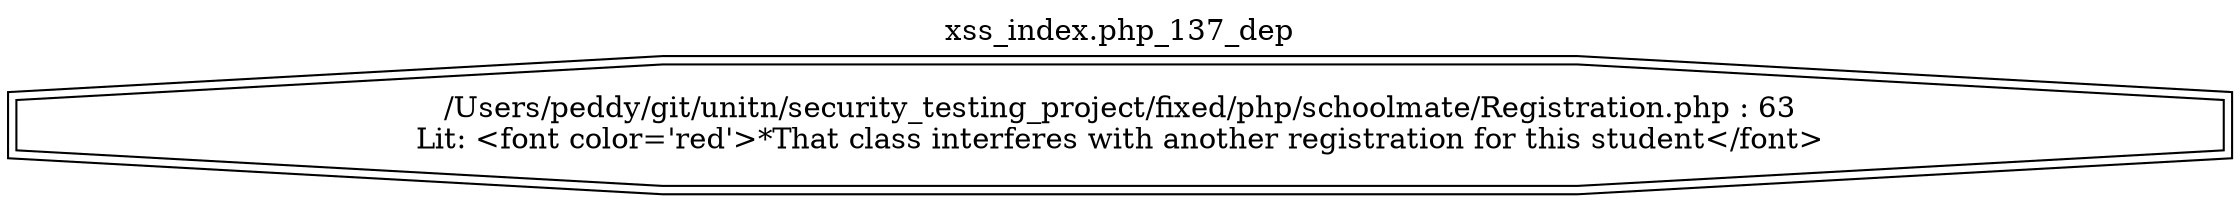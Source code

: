 digraph cfg {
  label="xss_index.php_137_dep";
  labelloc=t;
  n1 [shape=doubleoctagon, label="/Users/peddy/git/unitn/security_testing_project/fixed/php/schoolmate/Registration.php : 63\nLit: <font color='red'>*That class interferes with another registration for this student</font>\n"];
}
